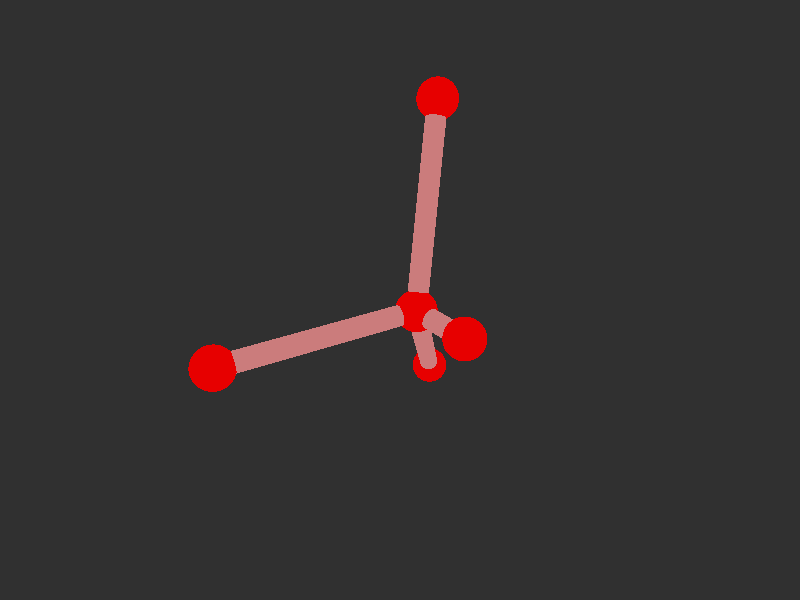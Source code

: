 #version 3.7; 
    global_settings { assumed_gamma 1.0 }
    

    camera {
    location  <20, 20, 20>
    right     x*image_width/image_height
    look_at   <0, 0, 0>
    angle 58
    }

    background { color rgb<1,1,1>*0.03 }


    light_source { <-20, 30, -25> color red 0.6 green 0.6 blue 0.6 }
    light_source { < 20, 30, -25> color red 0.6 green 0.6 blue 0.6 }
    
    #declare m = 1;
    union {

    union {
    sphere { m*<0.07722845095765926,-5.4231038919538915e-18,1.1686485858874454>, 1 }        
    sphere {  m*<0.08715446944829607,-5.663953865206568e-18,4.1686324634702965>, 1 }
    sphere {  m*<9.131676764760579,4.097002798172756e-19,-2.0663490782021094>, 1 }
    sphere {  m*<-4.647820332452268,8.164965809277259,-2.149069600349251>, 1}
    sphere { m*<-4.647820332452268,-8.164965809277259,-2.1490696003492538>, 1 }    

        pigment { color rgb<0.8,0,0>  }
    finish { ambient 0.1 diffuse 0.7 phong 1 }
    }    
    union {
    cylinder { m*<0.08715446944829607,-5.663953865206568e-18,4.1686324634702965>, <0.07722845095765926,-5.4231038919538915e-18,1.1686485858874454>, 0.5 }
    cylinder { m*<9.131676764760579,4.097002798172756e-19,-2.0663490782021094>, <0.07722845095765926,-5.4231038919538915e-18,1.1686485858874454>, 0.5}
    cylinder { m*<-4.647820332452268,8.164965809277259,-2.149069600349251>, <0.07722845095765926,-5.4231038919538915e-18,1.1686485858874454>, 0.5 }
    cylinder {  m*<-4.647820332452268,-8.164965809277259,-2.1490696003492538>, <0.07722845095765926,-5.4231038919538915e-18,1.1686485858874454>, 0.5}

    pigment { color rgb<0.6,.2,.2>  }
    finish { ambient 0.1 diffuse 0.7 phong 1 }    
    }
    
    // rotate <0, 0, 0>
    }
    #version 3.7; 
    global_settings { assumed_gamma 1.0 }
    

    camera {
    location  <20, 20, 20>
    right     x*image_width/image_height
    look_at   <0, 0, 0>
    angle 58
    }

    background { color rgb<1,1,1>*0.03 }


    light_source { <-20, 30, -25> color red 0.6 green 0.6 blue 0.6 }
    light_source { < 20, 30, -25> color red 0.6 green 0.6 blue 0.6 }
    
    #declare m = 1;
    union {

    union {
    sphere { m*<0.07722845095765926,-5.4231038919538915e-18,1.1686485858874454>, 1 }        
    sphere {  m*<0.08715446944829607,-5.663953865206568e-18,4.1686324634702965>, 1 }
    sphere {  m*<9.131676764760579,4.097002798172756e-19,-2.0663490782021094>, 1 }
    sphere {  m*<-4.647820332452268,8.164965809277259,-2.149069600349251>, 1}
    sphere { m*<-4.647820332452268,-8.164965809277259,-2.1490696003492538>, 1 }    

        pigment { color rgb<0.8,0,0>  }
    finish { ambient 0.1 diffuse 0.7 phong 1 }
    }    
    union {
    cylinder { m*<0.08715446944829607,-5.663953865206568e-18,4.1686324634702965>, <0.07722845095765926,-5.4231038919538915e-18,1.1686485858874454>, 0.5 }
    cylinder { m*<9.131676764760579,4.097002798172756e-19,-2.0663490782021094>, <0.07722845095765926,-5.4231038919538915e-18,1.1686485858874454>, 0.5}
    cylinder { m*<-4.647820332452268,8.164965809277259,-2.149069600349251>, <0.07722845095765926,-5.4231038919538915e-18,1.1686485858874454>, 0.5 }
    cylinder {  m*<-4.647820332452268,-8.164965809277259,-2.1490696003492538>, <0.07722845095765926,-5.4231038919538915e-18,1.1686485858874454>, 0.5}

    pigment { color rgb<0.6,.2,.2>  }
    finish { ambient 0.1 diffuse 0.7 phong 1 }    
    }
    
    // rotate <0, 0, 0>
    }
    